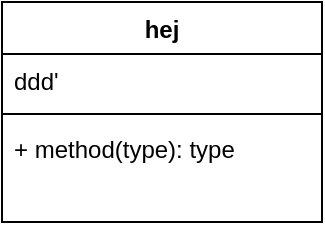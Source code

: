 <mxfile version="15.5.5" type="github">
  <diagram id="YbTBRdpu90Z_dPd5LGlY" name="Page-1">
    <mxGraphModel dx="2346" dy="1266" grid="1" gridSize="10" guides="1" tooltips="1" connect="1" arrows="1" fold="1" page="1" pageScale="1" pageWidth="827" pageHeight="1169" math="0" shadow="0">
      <root>
        <mxCell id="0" />
        <mxCell id="1" parent="0" />
        <mxCell id="tkyHl3rWortoBAApEyHe-1" value="hej" style="swimlane;fontStyle=1;align=center;verticalAlign=top;childLayout=stackLayout;horizontal=1;startSize=26;horizontalStack=0;resizeParent=1;resizeParentMax=0;resizeLast=0;collapsible=1;marginBottom=0;" vertex="1" parent="1">
          <mxGeometry x="60" y="300" width="160" height="110" as="geometry" />
        </mxCell>
        <mxCell id="tkyHl3rWortoBAApEyHe-2" value="ddd&#39;&#xa;" style="text;strokeColor=none;fillColor=none;align=left;verticalAlign=top;spacingLeft=4;spacingRight=4;overflow=hidden;rotatable=0;points=[[0,0.5],[1,0.5]];portConstraint=eastwest;" vertex="1" parent="tkyHl3rWortoBAApEyHe-1">
          <mxGeometry y="26" width="160" height="26" as="geometry" />
        </mxCell>
        <mxCell id="tkyHl3rWortoBAApEyHe-3" value="" style="line;strokeWidth=1;fillColor=none;align=left;verticalAlign=middle;spacingTop=-1;spacingLeft=3;spacingRight=3;rotatable=0;labelPosition=right;points=[];portConstraint=eastwest;" vertex="1" parent="tkyHl3rWortoBAApEyHe-1">
          <mxGeometry y="52" width="160" height="8" as="geometry" />
        </mxCell>
        <mxCell id="tkyHl3rWortoBAApEyHe-4" value="+ method(type): type" style="text;strokeColor=none;fillColor=none;align=left;verticalAlign=top;spacingLeft=4;spacingRight=4;overflow=hidden;rotatable=0;points=[[0,0.5],[1,0.5]];portConstraint=eastwest;" vertex="1" parent="tkyHl3rWortoBAApEyHe-1">
          <mxGeometry y="60" width="160" height="50" as="geometry" />
        </mxCell>
      </root>
    </mxGraphModel>
  </diagram>
</mxfile>
